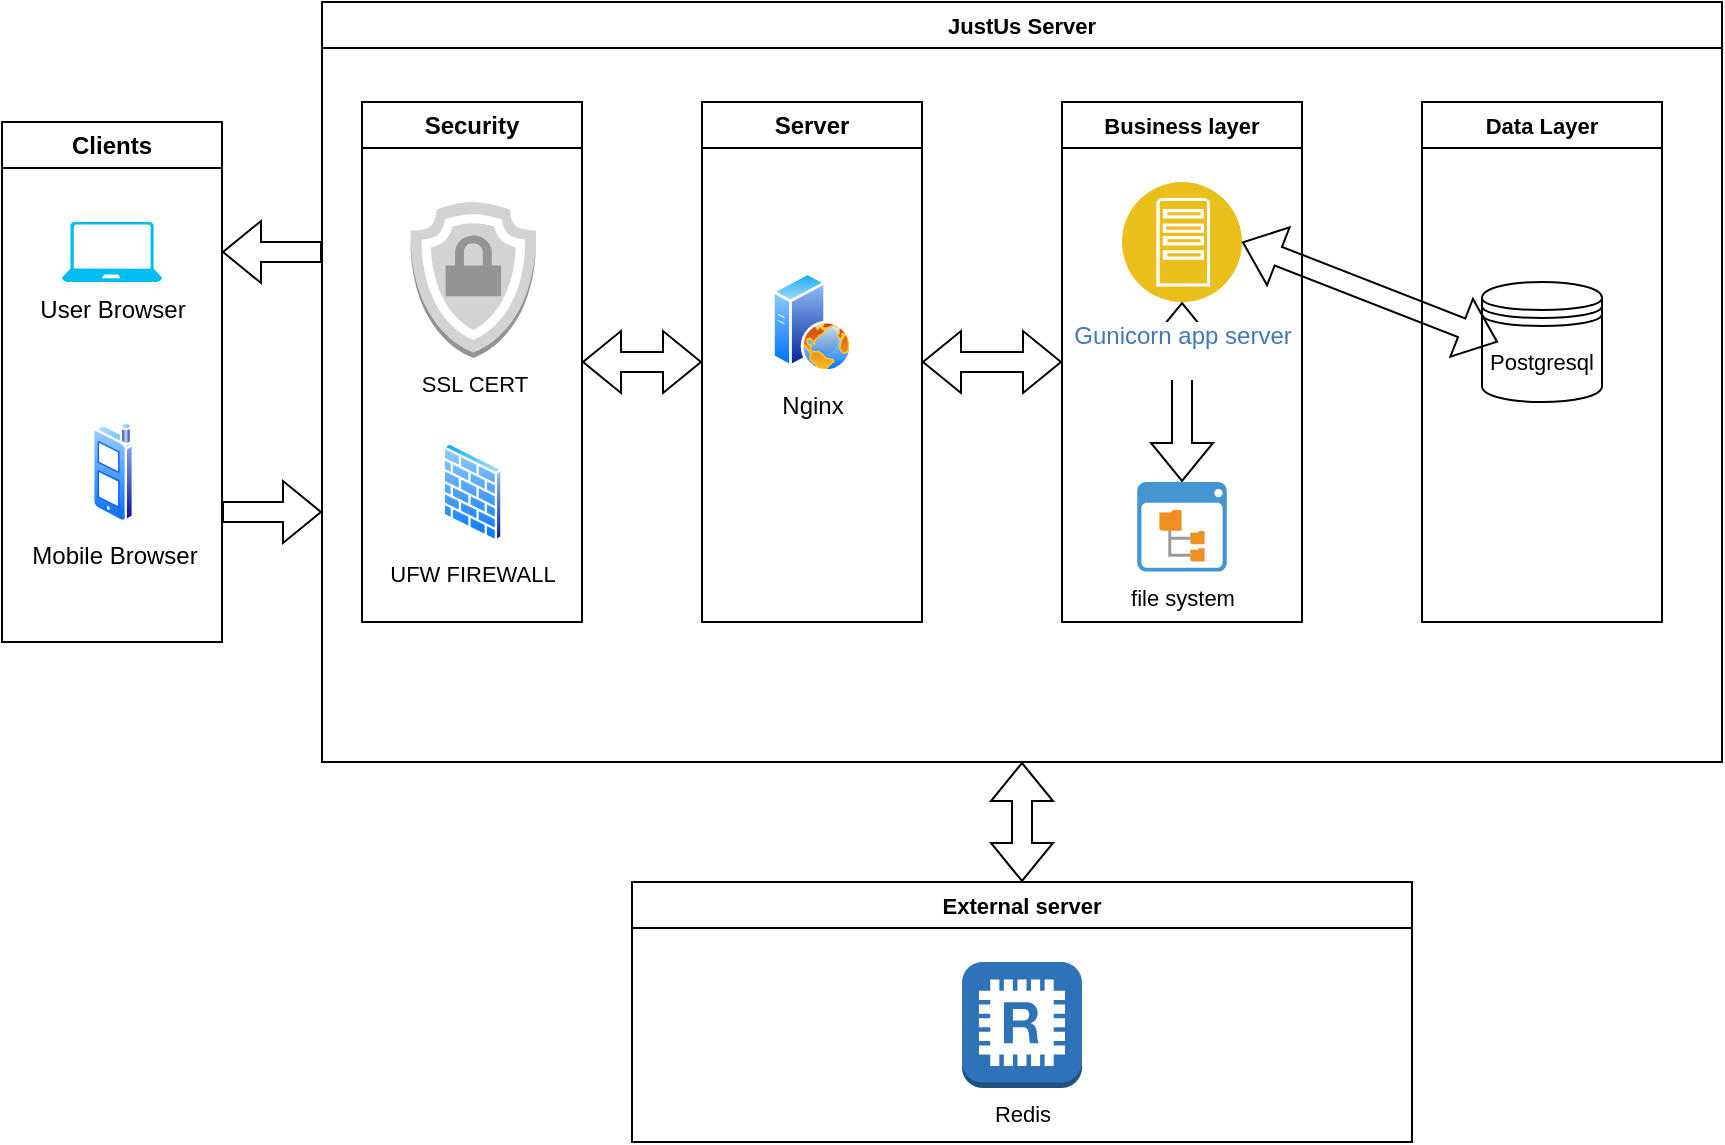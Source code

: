 <mxfile version="21.3.7" type="github">
  <diagram name="Page-1" id="PyqPBp4YlXsSLLWZIL9q">
    <mxGraphModel dx="1114" dy="576" grid="1" gridSize="10" guides="1" tooltips="1" connect="1" arrows="1" fold="1" page="1" pageScale="1" pageWidth="850" pageHeight="1100" math="0" shadow="0">
      <root>
        <mxCell id="0" />
        <mxCell id="1" parent="0" />
        <mxCell id="FaEI8JEmJnSePokoLzO8-1" value="Clients" style="swimlane;whiteSpace=wrap;html=1;startSize=23;" vertex="1" parent="1">
          <mxGeometry x="10" y="160" width="110" height="260" as="geometry" />
        </mxCell>
        <mxCell id="FaEI8JEmJnSePokoLzO8-6" value="User Browser" style="verticalLabelPosition=bottom;html=1;verticalAlign=top;align=center;strokeColor=none;fillColor=#00BEF2;shape=mxgraph.azure.laptop;pointerEvents=1;" vertex="1" parent="FaEI8JEmJnSePokoLzO8-1">
          <mxGeometry x="30" y="50" width="50" height="30" as="geometry" />
        </mxCell>
        <mxCell id="FaEI8JEmJnSePokoLzO8-10" value="&lt;div&gt;Mobile Browser&lt;/div&gt;&lt;div&gt;&lt;br&gt;&lt;/div&gt;" style="image;aspect=fixed;perimeter=ellipsePerimeter;html=1;align=center;shadow=0;dashed=0;spacingTop=3;image=img/lib/active_directory/cell_phone.svg;" vertex="1" parent="FaEI8JEmJnSePokoLzO8-1">
          <mxGeometry x="45" y="150" width="21" height="50" as="geometry" />
        </mxCell>
        <mxCell id="FaEI8JEmJnSePokoLzO8-20" value="" style="shape=flexArrow;endArrow=classic;html=1;rounded=0;labelBackgroundColor=default;strokeColor=default;fontFamily=Helvetica;fontSize=11;fontColor=default;exitX=1;exitY=0.75;exitDx=0;exitDy=0;" edge="1" parent="1" source="FaEI8JEmJnSePokoLzO8-1">
          <mxGeometry width="50" height="50" relative="1" as="geometry">
            <mxPoint x="140" y="370" as="sourcePoint" />
            <mxPoint x="170" y="355" as="targetPoint" />
            <Array as="points" />
          </mxGeometry>
        </mxCell>
        <mxCell id="FaEI8JEmJnSePokoLzO8-36" value="&lt;div&gt;JustUs Server&lt;/div&gt;" style="swimlane;whiteSpace=wrap;html=1;fontFamily=Helvetica;fontSize=11;fontColor=default;" vertex="1" parent="1">
          <mxGeometry x="170" y="100" width="700" height="380" as="geometry" />
        </mxCell>
        <mxCell id="FaEI8JEmJnSePokoLzO8-12" value="Server" style="swimlane;whiteSpace=wrap;html=1;" vertex="1" parent="FaEI8JEmJnSePokoLzO8-36">
          <mxGeometry x="190" y="50" width="110" height="260" as="geometry" />
        </mxCell>
        <mxCell id="FaEI8JEmJnSePokoLzO8-15" value="&lt;div&gt;Nginx&lt;/div&gt;&lt;div&gt;&lt;br&gt;&lt;/div&gt;" style="image;aspect=fixed;perimeter=ellipsePerimeter;html=1;align=center;shadow=0;dashed=0;spacingTop=3;image=img/lib/active_directory/web_server.svg;" vertex="1" parent="FaEI8JEmJnSePokoLzO8-12">
          <mxGeometry x="35" y="85" width="40" height="50" as="geometry" />
        </mxCell>
        <mxCell id="FaEI8JEmJnSePokoLzO8-23" value="Business layer" style="swimlane;whiteSpace=wrap;html=1;fontFamily=Helvetica;fontSize=11;fontColor=default;" vertex="1" parent="FaEI8JEmJnSePokoLzO8-36">
          <mxGeometry x="370" y="50" width="120" height="260" as="geometry" />
        </mxCell>
        <mxCell id="FaEI8JEmJnSePokoLzO8-38" value="" style="shape=flexArrow;endArrow=classic;startArrow=classic;html=1;rounded=0;labelBackgroundColor=default;strokeColor=default;fontFamily=Helvetica;fontSize=11;fontColor=default;entryX=0.5;entryY=1;entryDx=0;entryDy=0;" edge="1" parent="FaEI8JEmJnSePokoLzO8-23" source="FaEI8JEmJnSePokoLzO8-25" target="FaEI8JEmJnSePokoLzO8-24">
          <mxGeometry width="100" height="100" relative="1" as="geometry">
            <mxPoint x="140" y="210" as="sourcePoint" />
            <mxPoint x="240" y="110" as="targetPoint" />
            <Array as="points" />
          </mxGeometry>
        </mxCell>
        <mxCell id="FaEI8JEmJnSePokoLzO8-24" value="&lt;div&gt;Gunicorn app server&lt;/div&gt;&lt;div&gt;&lt;br&gt;&lt;/div&gt;" style="image;aspect=fixed;perimeter=ellipsePerimeter;html=1;align=center;shadow=0;dashed=0;fontColor=#4277BB;labelBackgroundColor=default;fontSize=12;spacingTop=3;image=img/lib/ibm/applications/app_server.svg;fontFamily=Helvetica;" vertex="1" parent="FaEI8JEmJnSePokoLzO8-23">
          <mxGeometry x="30" y="40" width="60" height="60" as="geometry" />
        </mxCell>
        <mxCell id="FaEI8JEmJnSePokoLzO8-25" value="file system" style="shadow=0;dashed=0;html=1;strokeColor=none;fillColor=#4495D1;labelPosition=center;verticalLabelPosition=bottom;verticalAlign=top;align=center;outlineConnect=0;shape=mxgraph.veeam.2d.file_system_browser;fontFamily=Helvetica;fontSize=11;fontColor=default;" vertex="1" parent="FaEI8JEmJnSePokoLzO8-23">
          <mxGeometry x="37.6" y="190" width="44.8" height="44.8" as="geometry" />
        </mxCell>
        <mxCell id="FaEI8JEmJnSePokoLzO8-29" value="Data Layer" style="swimlane;whiteSpace=wrap;html=1;fontFamily=Helvetica;fontSize=11;fontColor=default;" vertex="1" parent="FaEI8JEmJnSePokoLzO8-36">
          <mxGeometry x="550" y="50" width="120" height="260" as="geometry" />
        </mxCell>
        <mxCell id="FaEI8JEmJnSePokoLzO8-35" value="Postgresql" style="shape=datastore;whiteSpace=wrap;html=1;fontFamily=Helvetica;fontSize=11;fontColor=default;" vertex="1" parent="FaEI8JEmJnSePokoLzO8-29">
          <mxGeometry x="30" y="90" width="60" height="60" as="geometry" />
        </mxCell>
        <mxCell id="FaEI8JEmJnSePokoLzO8-37" value="" style="shape=flexArrow;endArrow=classic;startArrow=classic;html=1;rounded=0;labelBackgroundColor=default;strokeColor=default;fontFamily=Helvetica;fontSize=11;fontColor=default;entryX=0.133;entryY=0.5;entryDx=0;entryDy=0;exitX=1;exitY=0.5;exitDx=0;exitDy=0;entryPerimeter=0;" edge="1" parent="FaEI8JEmJnSePokoLzO8-36" source="FaEI8JEmJnSePokoLzO8-24" target="FaEI8JEmJnSePokoLzO8-35">
          <mxGeometry width="100" height="100" relative="1" as="geometry">
            <mxPoint x="330" y="250" as="sourcePoint" />
            <mxPoint x="430" y="150" as="targetPoint" />
          </mxGeometry>
        </mxCell>
        <mxCell id="FaEI8JEmJnSePokoLzO8-42" value="" style="shape=flexArrow;endArrow=classic;startArrow=classic;html=1;rounded=0;labelBackgroundColor=default;strokeColor=default;fontFamily=Helvetica;fontSize=11;fontColor=default;exitX=1;exitY=0.5;exitDx=0;exitDy=0;entryX=0;entryY=0.5;entryDx=0;entryDy=0;" edge="1" parent="FaEI8JEmJnSePokoLzO8-36" source="FaEI8JEmJnSePokoLzO8-12" target="FaEI8JEmJnSePokoLzO8-23">
          <mxGeometry width="100" height="100" relative="1" as="geometry">
            <mxPoint x="130" y="240" as="sourcePoint" />
            <mxPoint x="230" y="140" as="targetPoint" />
          </mxGeometry>
        </mxCell>
        <mxCell id="FaEI8JEmJnSePokoLzO8-47" value="Security" style="swimlane;whiteSpace=wrap;html=1;" vertex="1" parent="FaEI8JEmJnSePokoLzO8-36">
          <mxGeometry x="20" y="50" width="110" height="260" as="geometry" />
        </mxCell>
        <mxCell id="FaEI8JEmJnSePokoLzO8-49" value="&lt;div&gt;SSL CERT&lt;/div&gt;&lt;div&gt;&lt;br&gt;&lt;/div&gt;" style="outlineConnect=0;dashed=0;verticalLabelPosition=bottom;verticalAlign=top;align=center;html=1;shape=mxgraph.aws3.ssl_padlock;fillColor=#D2D3D3;gradientColor=none;fontFamily=Helvetica;fontSize=11;fontColor=default;" vertex="1" parent="FaEI8JEmJnSePokoLzO8-47">
          <mxGeometry x="24" y="50" width="63" height="78" as="geometry" />
        </mxCell>
        <mxCell id="FaEI8JEmJnSePokoLzO8-50" value="&lt;div&gt;UFW FIREWALL&lt;/div&gt;&lt;div&gt;&lt;br&gt;&lt;/div&gt;" style="image;aspect=fixed;perimeter=ellipsePerimeter;html=1;align=center;shadow=0;dashed=0;spacingTop=3;image=img/lib/active_directory/firewall.svg;fontFamily=Helvetica;fontSize=11;fontColor=default;" vertex="1" parent="FaEI8JEmJnSePokoLzO8-47">
          <mxGeometry x="40" y="170" width="30.5" height="50" as="geometry" />
        </mxCell>
        <mxCell id="FaEI8JEmJnSePokoLzO8-58" value="" style="shape=flexArrow;endArrow=classic;startArrow=classic;html=1;rounded=0;labelBackgroundColor=default;strokeColor=default;fontFamily=Helvetica;fontSize=11;fontColor=default;entryX=0;entryY=0.5;entryDx=0;entryDy=0;exitX=1;exitY=0.5;exitDx=0;exitDy=0;" edge="1" parent="FaEI8JEmJnSePokoLzO8-36" source="FaEI8JEmJnSePokoLzO8-47" target="FaEI8JEmJnSePokoLzO8-12">
          <mxGeometry width="100" height="100" relative="1" as="geometry">
            <mxPoint x="100" y="220" as="sourcePoint" />
            <mxPoint x="160" y="170" as="targetPoint" />
          </mxGeometry>
        </mxCell>
        <mxCell id="FaEI8JEmJnSePokoLzO8-22" value="" style="shape=flexArrow;endArrow=classic;html=1;rounded=0;labelBackgroundColor=default;strokeColor=default;fontFamily=Helvetica;fontSize=11;fontColor=default;entryX=1;entryY=0.25;entryDx=0;entryDy=0;" edge="1" parent="1" target="FaEI8JEmJnSePokoLzO8-1">
          <mxGeometry width="50" height="50" relative="1" as="geometry">
            <mxPoint x="170" y="225" as="sourcePoint" />
            <mxPoint x="140" y="260" as="targetPoint" />
          </mxGeometry>
        </mxCell>
        <mxCell id="FaEI8JEmJnSePokoLzO8-43" value="External server" style="swimlane;whiteSpace=wrap;html=1;fontFamily=Helvetica;fontSize=11;fontColor=default;" vertex="1" parent="1">
          <mxGeometry x="325" y="540" width="390" height="130" as="geometry" />
        </mxCell>
        <mxCell id="FaEI8JEmJnSePokoLzO8-44" value="Redis" style="outlineConnect=0;dashed=0;verticalLabelPosition=bottom;verticalAlign=top;align=center;html=1;shape=mxgraph.aws3.redis;fillColor=#2E73B8;gradientColor=none;fontFamily=Helvetica;fontSize=11;fontColor=default;" vertex="1" parent="FaEI8JEmJnSePokoLzO8-43">
          <mxGeometry x="165" y="40" width="60" height="63" as="geometry" />
        </mxCell>
        <mxCell id="FaEI8JEmJnSePokoLzO8-45" value="" style="shape=flexArrow;endArrow=classic;startArrow=classic;html=1;rounded=0;labelBackgroundColor=default;strokeColor=default;fontFamily=Helvetica;fontSize=11;fontColor=default;exitX=0.5;exitY=0;exitDx=0;exitDy=0;entryX=0.5;entryY=1;entryDx=0;entryDy=0;" edge="1" parent="1" source="FaEI8JEmJnSePokoLzO8-43" target="FaEI8JEmJnSePokoLzO8-36">
          <mxGeometry width="100" height="100" relative="1" as="geometry">
            <mxPoint x="520" y="470" as="sourcePoint" />
            <mxPoint x="620" y="370" as="targetPoint" />
          </mxGeometry>
        </mxCell>
      </root>
    </mxGraphModel>
  </diagram>
</mxfile>
